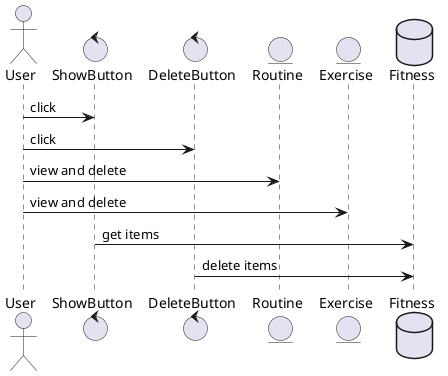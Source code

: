 ------------------------
sequence_diagram.png

@startuml
actor User
control ShowButton
control DeleteButton
entity Routine
entity Exercise
database Fitness

User -> ShowButton : click
User -> DeleteButton : click
User -> Routine : view and delete
User -> Exercise : view and delete
ShowButton -> Fitness : get items
DeleteButton -> Fitness : delete items
@enduml

PlantUML version 1.2019.11(Sun Sep 22 10:02:15 UTC 2019)
(GPL source distribution)
Java Runtime: Java(TM) SE Runtime Environment
JVM: Java HotSpot(TM) 64-Bit Server VM
Java Version: 1.7.0_25-b15
Operating System: Linux
Default Encoding: UTF-8
Language: en
Country: US

------------------------
